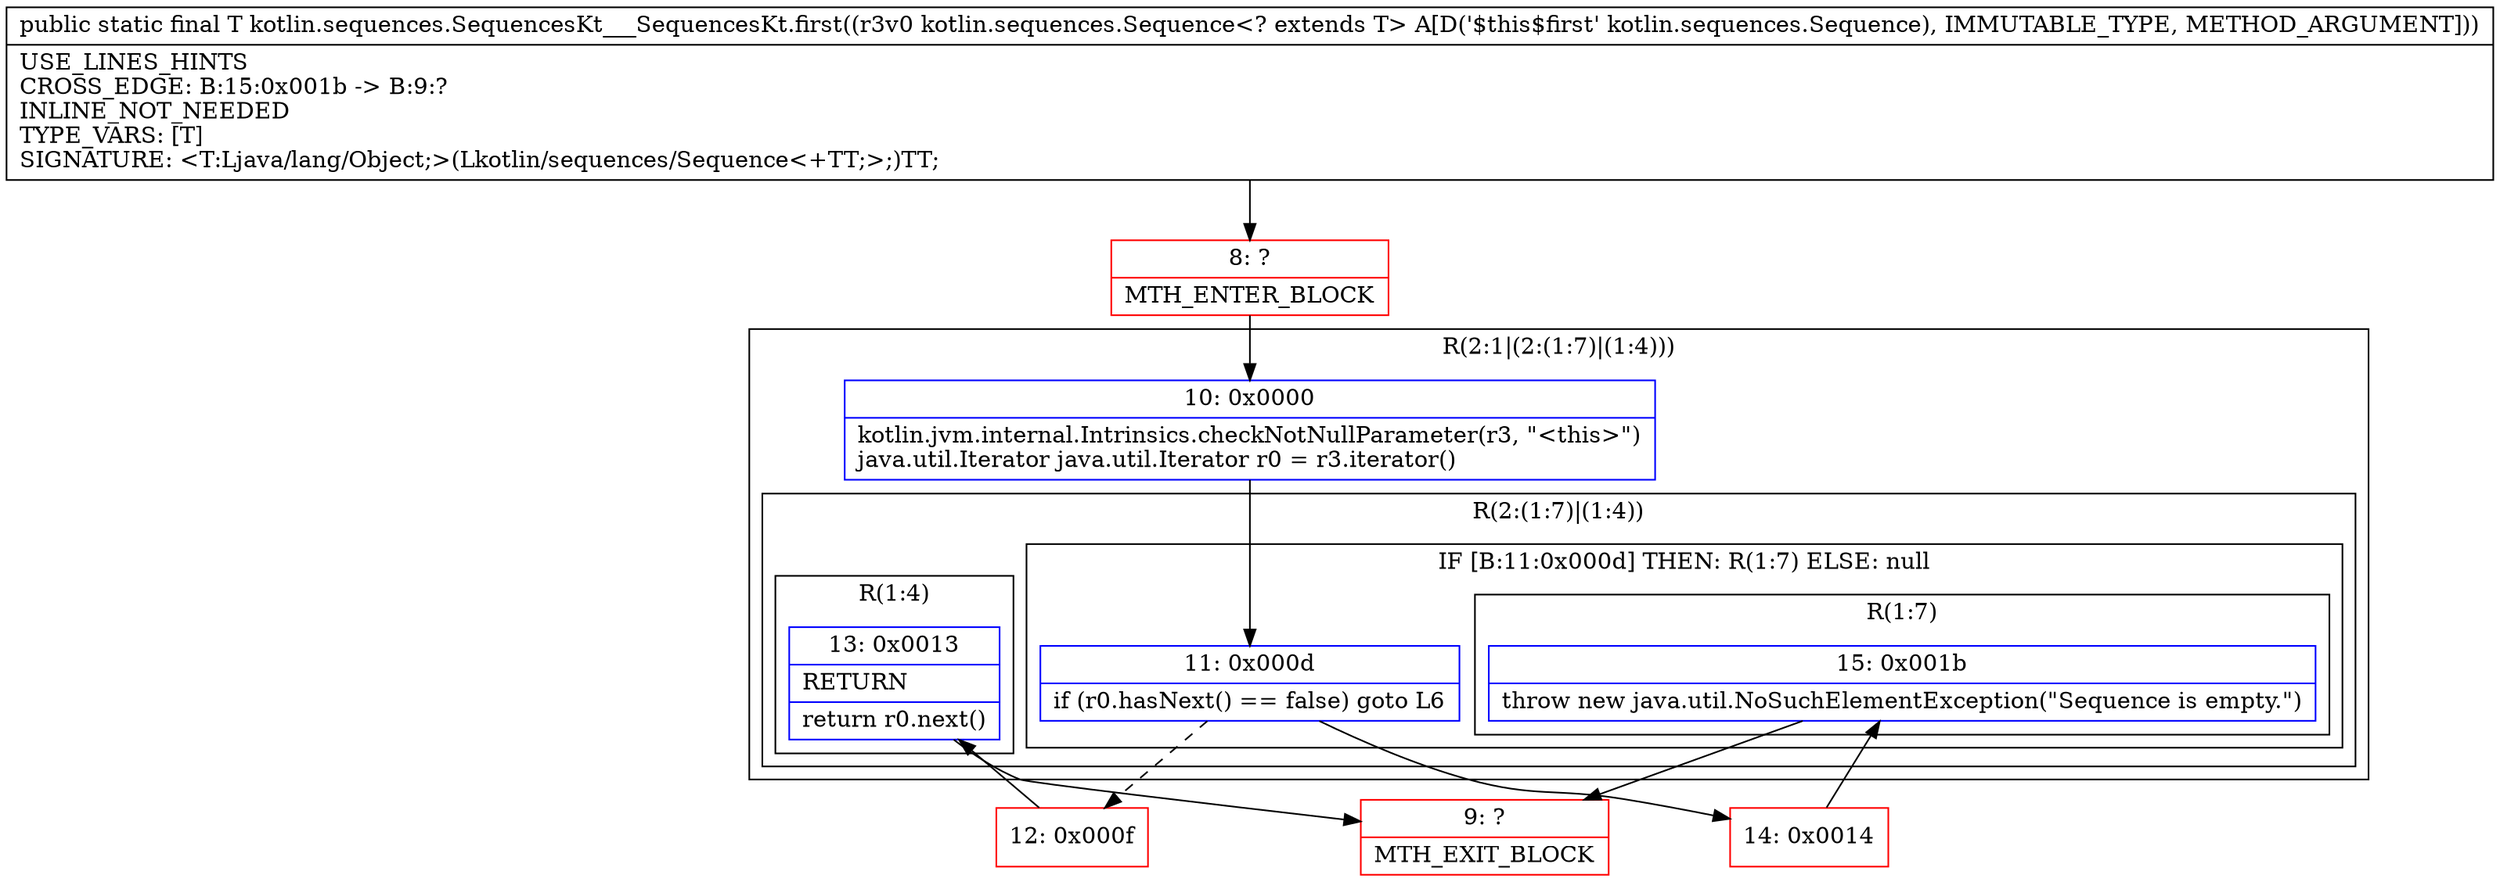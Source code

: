 digraph "CFG forkotlin.sequences.SequencesKt___SequencesKt.first(Lkotlin\/sequences\/Sequence;)Ljava\/lang\/Object;" {
subgraph cluster_Region_1539948483 {
label = "R(2:1|(2:(1:7)|(1:4)))";
node [shape=record,color=blue];
Node_10 [shape=record,label="{10\:\ 0x0000|kotlin.jvm.internal.Intrinsics.checkNotNullParameter(r3, \"\<this\>\")\ljava.util.Iterator java.util.Iterator r0 = r3.iterator()\l}"];
subgraph cluster_Region_640765759 {
label = "R(2:(1:7)|(1:4))";
node [shape=record,color=blue];
subgraph cluster_IfRegion_179967292 {
label = "IF [B:11:0x000d] THEN: R(1:7) ELSE: null";
node [shape=record,color=blue];
Node_11 [shape=record,label="{11\:\ 0x000d|if (r0.hasNext() == false) goto L6\l}"];
subgraph cluster_Region_403825816 {
label = "R(1:7)";
node [shape=record,color=blue];
Node_15 [shape=record,label="{15\:\ 0x001b|throw new java.util.NoSuchElementException(\"Sequence is empty.\")\l}"];
}
}
subgraph cluster_Region_53245155 {
label = "R(1:4)";
node [shape=record,color=blue];
Node_13 [shape=record,label="{13\:\ 0x0013|RETURN\l|return r0.next()\l}"];
}
}
}
Node_8 [shape=record,color=red,label="{8\:\ ?|MTH_ENTER_BLOCK\l}"];
Node_12 [shape=record,color=red,label="{12\:\ 0x000f}"];
Node_9 [shape=record,color=red,label="{9\:\ ?|MTH_EXIT_BLOCK\l}"];
Node_14 [shape=record,color=red,label="{14\:\ 0x0014}"];
MethodNode[shape=record,label="{public static final T kotlin.sequences.SequencesKt___SequencesKt.first((r3v0 kotlin.sequences.Sequence\<? extends T\> A[D('$this$first' kotlin.sequences.Sequence), IMMUTABLE_TYPE, METHOD_ARGUMENT]))  | USE_LINES_HINTS\lCROSS_EDGE: B:15:0x001b \-\> B:9:?\lINLINE_NOT_NEEDED\lTYPE_VARS: [T]\lSIGNATURE: \<T:Ljava\/lang\/Object;\>(Lkotlin\/sequences\/Sequence\<+TT;\>;)TT;\l}"];
MethodNode -> Node_8;Node_10 -> Node_11;
Node_11 -> Node_12[style=dashed];
Node_11 -> Node_14;
Node_15 -> Node_9;
Node_13 -> Node_9;
Node_8 -> Node_10;
Node_12 -> Node_13;
Node_14 -> Node_15;
}

